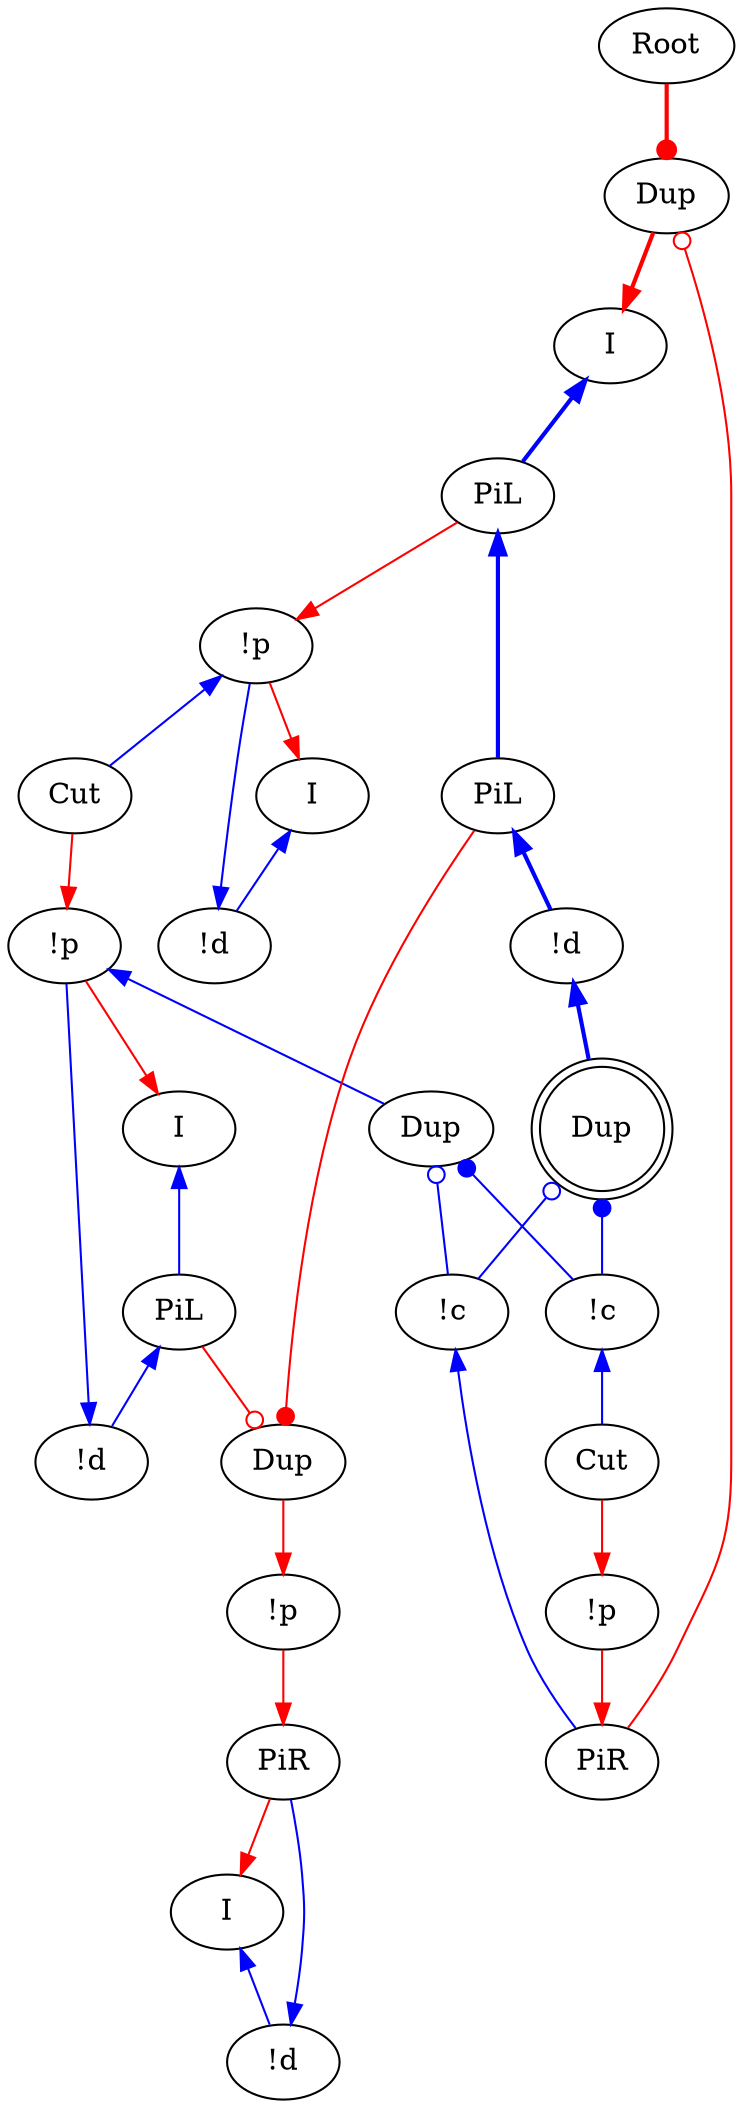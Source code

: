 digraph {
"Root0" [label="Root"]
"!p0" [label="!p"]
"I0" [label="I"]
"!d0" [label="!d"]
"!p1" [label="!p"]
"I1" [label="I"]
"!d1" [label="!d"]
"PiR0" [label="PiR"]
"I2" [label="I"]
"!p2" [label="!p"]
"PiR1" [label="PiR"]
"Cut0" [label="Cut"]
"!p3" [label="!p"]
"Cut1" [label="Cut"]
"!d2" [label="!d"]
"!d3" [label="!d"]
"PiL0" [label="PiL"]
"PiL1" [label="PiL"]
"I3" [label="I"]
"Dup0_0" [label="Dup"]
"PiL2" [label="PiL"]
"!c0" [label="!c"]
"!c1" [label="!c"]
"Dup1_0" [label="Dup"]
"Dup1_1" [label="Dup",shape=doublecircle]
"Dup1_2" [label="Dup"]
"!p3" -> "I3"[color=red,tooltip="e11"]
"!d3" -> "!p3"[color=blue,tooltip="e13",dir=back]
"!d2" -> "Dup1_1"[color=blue,tooltip="e14",penwidth=2,dir=back]
"!p3" -> "Dup1_2"[color=blue,tooltip="e15",dir=back]
"PiL0" -> "!d2"[color=blue,tooltip="e16",penwidth=2,dir=back]
"PiL1" -> "!d3"[color=blue,tooltip="e17",dir=back]
"PiL2" -> "PiL0"[color=blue,tooltip="e18",penwidth=2,dir=back]
"I3" -> "PiL1"[color=blue,tooltip="e19",dir=back]
"PiL0" -> "Dup0_0"[color=red,tooltip="e20",arrowhead=dot]
"PiL1" -> "Dup0_0"[color=red,tooltip="e21",arrowhead=odot]
"Dup1_1" -> "!c0"[color=blue,tooltip="e22",arrowtail=dot,dir=back]
"Dup1_2" -> "!c0"[color=blue,tooltip="e23",arrowtail=dot,dir=back]
"Dup1_1" -> "!c1"[color=blue,tooltip="e24",arrowtail=odot,dir=back]
"Dup1_2" -> "!c1"[color=blue,tooltip="e25",arrowtail=odot,dir=back]
"!c0" -> "Cut0"[color=blue,tooltip="e4",dir=back]
"!c1" -> "PiR1"[color=blue,tooltip="e5",dir=back]
"PiR1" -> "Dup1_0"[color=red,tooltip="e7",arrowhead=odot]
"Cut1" -> "!p3"[color=red,tooltip="e9"]
"!p1" -> "PiR0"[color=red,tooltip="hl2i"]
"Dup0_0" -> "!p1"[color=red,tooltip="hl2p"]
"Dup1_0" -> "I2"[color=red,tooltip="hr",penwidth=2]
"!d1" -> "PiR0"[color=blue,tooltip="i",dir=back]
"I1" -> "!d1"[color=blue,tooltip="il",dir=back]
"PiR0" -> "I1"[color=red,tooltip="ir"]
"Root0" -> "Dup1_0"[color=red,tooltip="rettop",arrowhead=dot,penwidth=2]
"!p2" -> "PiR1"[color=red,tooltip="xli"]
"Cut0" -> "!p2"[color=red,tooltip="xlp"]
"!p0" -> "Cut1"[color=blue,tooltip="y2",dir=back]
"!d0" -> "!p0"[color=blue,tooltip="yj",dir=back]
"I2" -> "PiL2"[color=blue,tooltip="yl",penwidth=2,dir=back]
"I0" -> "!d0"[color=blue,tooltip="yl2",dir=back]
"!p0" -> "I0"[color=red,tooltip="yli"]
"PiL2" -> "!p0"[color=red,tooltip="ylp"]
}
